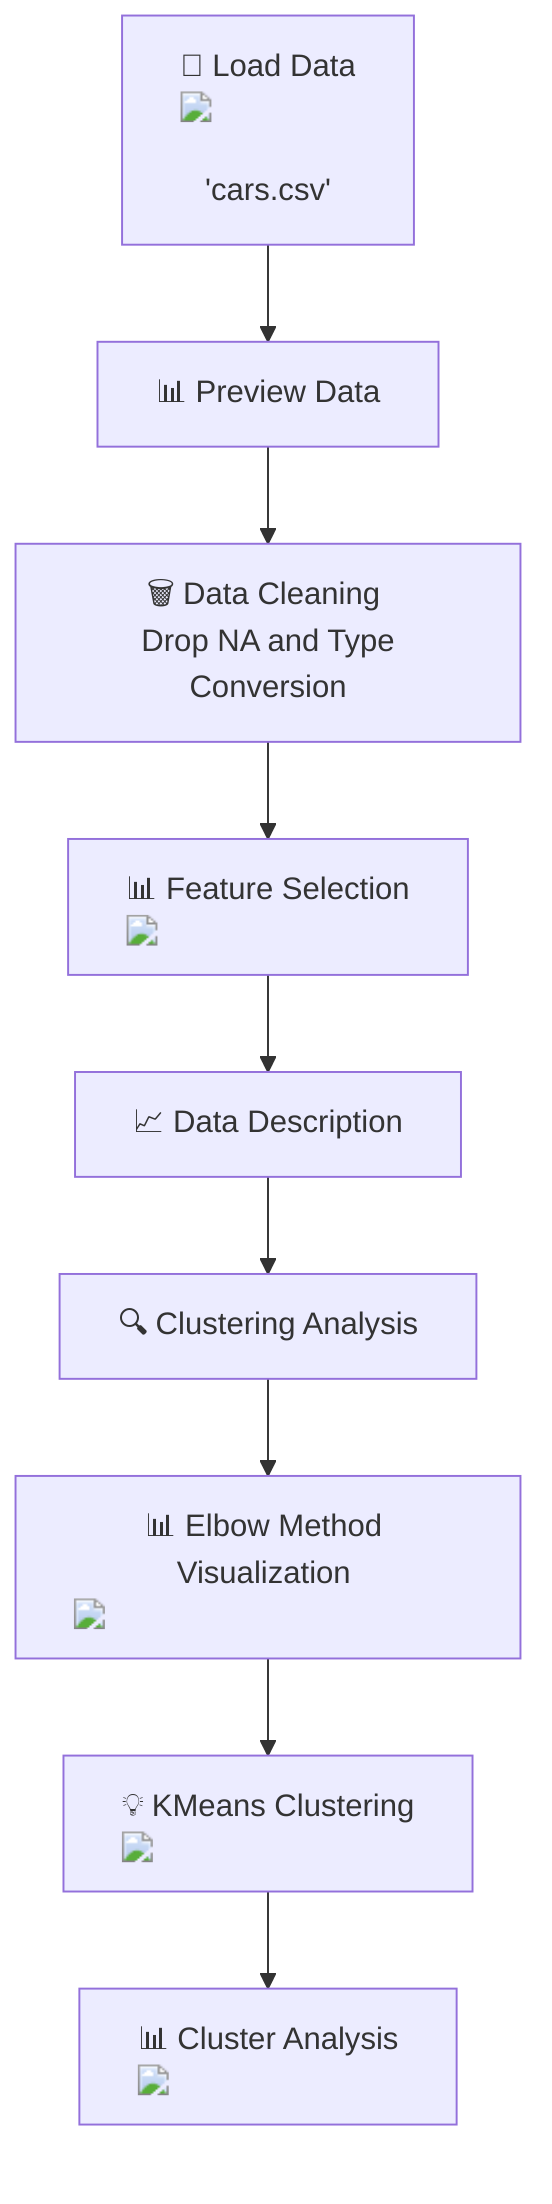 flowchart TD
    A["📂 Load Data <img src='file.svg'/> <br/> 'cars.csv'"] --> B["📊 Preview Data"]
    B --> C["🗑️ Data Cleaning <br/> Drop NA and Type Conversion"]
    C --> D["📊 Feature Selection <img src='column_split.svg'/>"]
    D --> E["📈 Data Description"]
    E --> F["🔍 Clustering Analysis"]
    F --> G["📊 Elbow Method Visualization <img src='lineplot_template.svg'/>"]
    G --> H["💡 KMeans Clustering <img src='brain.svg'/>"]
    H --> I["📊 Cluster Analysis <img src='barplot_template.svg'/>"]